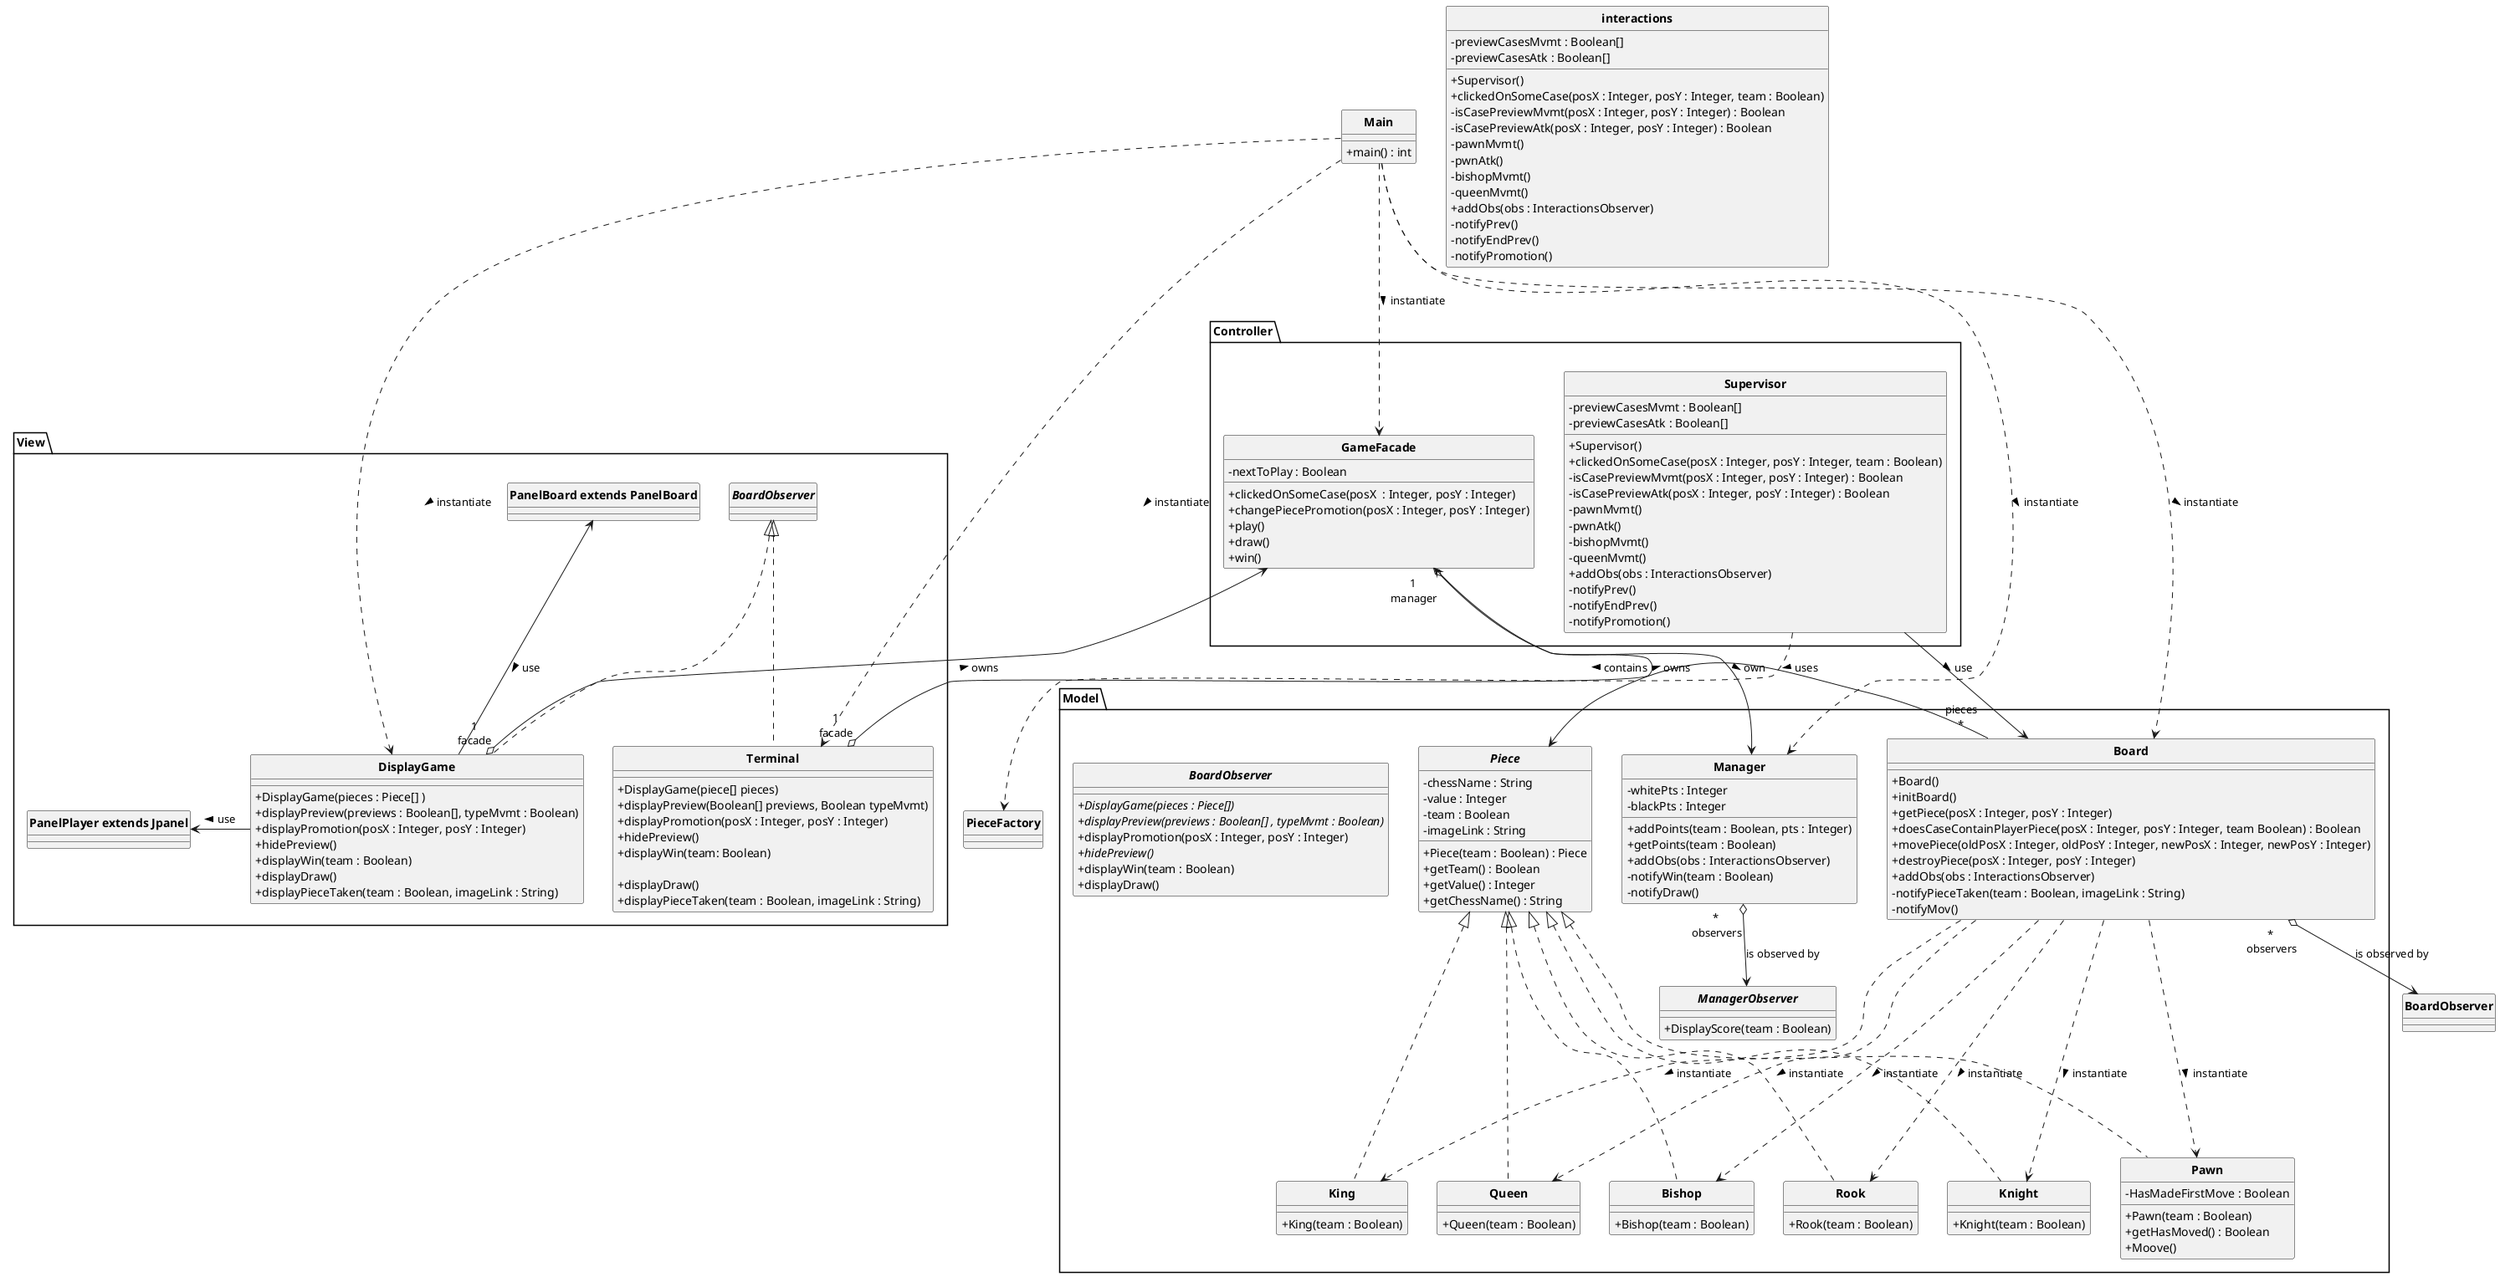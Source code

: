     @startuml


'a faire, trouver comment faire le "enroque"

    skinparam style strictuml
    skinparam classAttributeIconSize 0
    skinparam classFontStyle Bold
    hide enum methods

    class Main{
        + main() : int
    }

    package Controller{
        class GameFacade{
            - nextToPlay : Boolean
            + clickedOnSomeCase(posX  : Integer, posY : Integer)
            + changePiecePromotion(posX : Integer, posY : Integer)
            + play()
            + draw()
            + win()
        }

        class Supervisor{
            - previewCasesMvmt : Boolean[] 
            - previewCasesAtk : Boolean[] 

            + Supervisor()
            + clickedOnSomeCase(posX : Integer, posY : Integer, team : Boolean)
            - isCasePreviewMvmt(posX : Integer, posY : Integer) : Boolean
            - isCasePreviewAtk(posX : Integer, posY : Integer) : Boolean
            - pawnMvmt()
            - pwnAtk()
            - bishopMvmt()
            - queenMvmt()
            + addObs(obs : InteractionsObserver)
            - notifyPrev()
            - notifyEndPrev()
            - notifyPromotion()
        }


    }



    class interactions{ 
        - previewCasesMvmt : Boolean[] 
        - previewCasesAtk : Boolean[] 

        + Supervisor()
        + clickedOnSomeCase(posX : Integer, posY : Integer, team : Boolean)
        - isCasePreviewMvmt(posX : Integer, posY : Integer) : Boolean
        - isCasePreviewAtk(posX : Integer, posY : Integer) : Boolean
        - pawnMvmt()
        - pwnAtk()
        - bishopMvmt()
        - queenMvmt()
        + addObs(obs : InteractionsObserver)
        - notifyPrev()
        - notifyEndPrev()
        - notifyPromotion()
    }

    package Model{

        

        class Manager{
            - whitePts : Integer
            - blackPts : Integer
            + addPoints(team : Boolean, pts : Integer)
            + getPoints(team : Boolean)
            + addObs(obs : InteractionsObserver)
            - notifyWin(team : Boolean)
            - notifyDraw()
        }

        class Board{
            + Board()
            + initBoard()
            + getPiece(posX : Integer, posY : Integer)
            + doesCaseContainPlayerPiece(posX : Integer, posY : Integer, team Boolean) : Boolean
            + movePiece(oldPosX : Integer, oldPosY : Integer, newPosX : Integer, newPosY : Integer)
            + destroyPiece(posX : Integer, posY : Integer)
            + addObs(obs : InteractionsObserver)
            - notifyPieceTaken(team : Boolean, imageLink : String)
            - notifyMov()
        }

        

        
        
        abstract class Piece{
            - chessName : String
            - value : Integer
            - team : Boolean
            - imageLink : String

            + Piece(team : Boolean) : Piece 
            + getTeam() : Boolean
            + getValue() : Integer
            + getChessName() : String
        }

        class Pawn implements Piece{
            + Pawn(team : Boolean)
            - HasMadeFirstMove : Boolean
            + getHasMoved() : Boolean
            + Moove()
        }

        class King implements Piece{
            + King(team : Boolean)
        }

        class Queen implements Piece{
            + Queen(team : Boolean)
        }

        class Bishop implements Piece{
            + Bishop(team : Boolean) 
        }

        class Rook implements Piece{
            + Rook(team : Boolean)
        }

        class Knight implements Piece{
            + Knight(team : Boolean)
        }

        interface BoardObserver{
            + DisplayGame(pieces : Piece[]) {abstract}
            + displayPreview(previews : Boolean[] , typeMvmt : Boolean) {abstract}
            + displayPromotion(posX : Integer, posY : Integer)
            + hidePreview() {abstract}
            + displayWin(team : Boolean)
            + displayDraw()
            
        }

        interface ManagerObserver{
            + DisplayScore(team : Boolean)
        }
    }

    package View{
        'two observers
        'this one is displaying everything with swing
         class DisplayGame implements BoardObserver{
            + DisplayGame(pieces : Piece[] )
            + displayPreview(previews : Boolean[], typeMvmt : Boolean)
            + displayPromotion(posX : Integer, posY : Integer)
            + hidePreview()
            + displayWin(team : Boolean)
            + displayDraw()
            + displayPieceTaken(team : Boolean, imageLink : String)
        }

        class Terminal implements BoardObserver{
            + DisplayGame(piece[] pieces)
            + displayPreview(Boolean[] previews, Boolean typeMvmt)
            + displayPromotion(posX : Integer, posY : Integer)
            + hidePreview()
            + displayWin(team: Boolean)

            + displayDraw()
            + displayPieceTaken(team : Boolean, imageLink : String)
        }

        class PanelPlayer as "PanelPlayer extends Jpanel"{}

        class PanelBoard as "PanelBoard extends PanelBoard"{} 


    }

    PanelPlayer <- DisplayGame : "use <"
    PanelBoard <-d- DisplayGame : "use >"
    'PanelBoard ..d.> JPanel : "extends >"



    'GameFacade "1\n Supervisor" o-> Supervisor : "own >"
    GameFacade "1\n manager" o-> Manager : "own >"
    Main ..> Board : "instantiate >"
    Manager "*\n observers" o--> ManagerObserver : "is observed by"


    Supervisor ..> PieceFactory : "uses >"
    'Supervisor "*\n observers" o--> ManagerObservers : "is observed by"
    'Supervisor "1\nboard" *-d-> Board : "own >" 
    
    Supervisor -> Board : "use >"

    Board ...d.> Pawn : "instantiate >"
    Board ...d.> King : "instantiate >"
    Board ...d.> Queen : "instantiate >"
    Board ...d.> Bishop : "instantiate >"
    Board ...d.> Rook : "instantiate >"
    Board ...d.> Knight : "instantiate >"

    Board "pieces\n*" -l-> Piece : " contains >"
    Board "*\n observers" o--> BoardObserver : "is observed by"


    Main .d.> GameFacade : "instantiate >"
    Main .d.> DisplayGame : "instantiate >"
    Main .d.> Terminal : "instantiate >"
    'Main .d.> Supervisor : "instantiate >"
    Main ..d.> Manager : "instantiate >"

    DisplayGame "1\nfacade" o-u-> GameFacade : "owns >"
    Terminal "1\nfacade" o-u-> GameFacade : "owns >"

    @enduml
'############################################################
   
